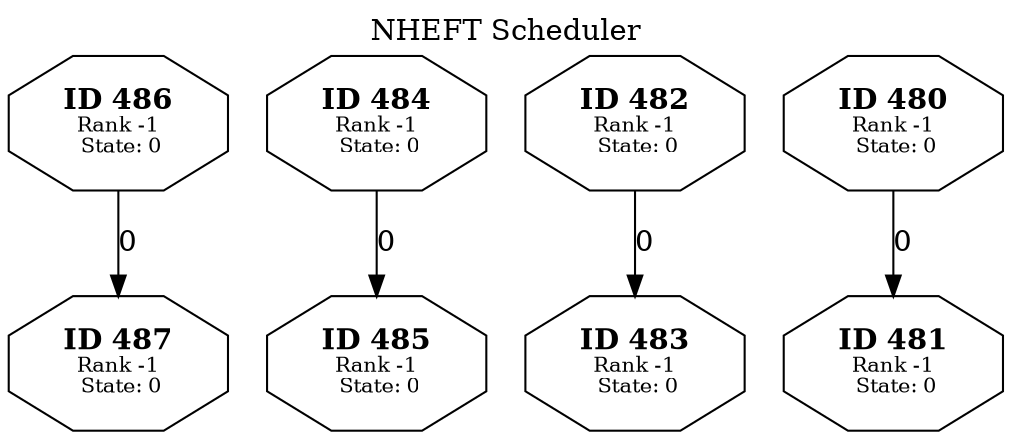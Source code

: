 // Generated in NHEFTScheduler
digraph TargetTaskGraph {
  labelloc="t";
  label="NHEFT Scheduler";
  V487 [label=<<B>ID 487</B><BR /><FONT POINT-SIZE="10">Rank -1<BR /> State: 0</FONT>> shape=octagon];
  V486 [label=<<B>ID 486</B><BR /><FONT POINT-SIZE="10">Rank -1<BR /> State: 0</FONT>> shape=octagon];
  V486 -> V487 [color="black" label=<0>];
  V485 [label=<<B>ID 485</B><BR /><FONT POINT-SIZE="10">Rank -1<BR /> State: 0</FONT>> shape=octagon];
  V484 [label=<<B>ID 484</B><BR /><FONT POINT-SIZE="10">Rank -1<BR /> State: 0</FONT>> shape=octagon];
  V484 -> V485 [color="black" label=<0>];
  V483 [label=<<B>ID 483</B><BR /><FONT POINT-SIZE="10">Rank -1<BR /> State: 0</FONT>> shape=octagon];
  V482 [label=<<B>ID 482</B><BR /><FONT POINT-SIZE="10">Rank -1<BR /> State: 0</FONT>> shape=octagon];
  V482 -> V483 [color="black" label=<0>];
  V481 [label=<<B>ID 481</B><BR /><FONT POINT-SIZE="10">Rank -1<BR /> State: 0</FONT>> shape=octagon];
  V480 [label=<<B>ID 480</B><BR /><FONT POINT-SIZE="10">Rank -1<BR /> State: 0</FONT>> shape=octagon];
  V480 -> V481 [color="black" label=<0>];
}

